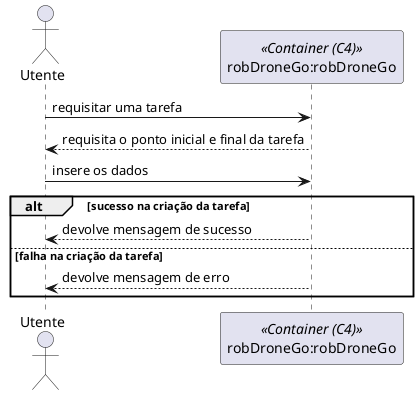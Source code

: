 @startuml

actor "Utente" as Actor
participant "robDroneGo:robDroneGo" as Container <<Container (C4)>>

Actor -> Container: requisitar uma tarefa
Container --> Actor: requisita o ponto inicial e final da tarefa
Actor -> Container: insere os dados

alt sucesso na criação da tarefa
    Container --> Actor: devolve mensagem de sucesso
else falha na criação da tarefa
    Container --> Actor: devolve mensagem de erro
end

@enduml
